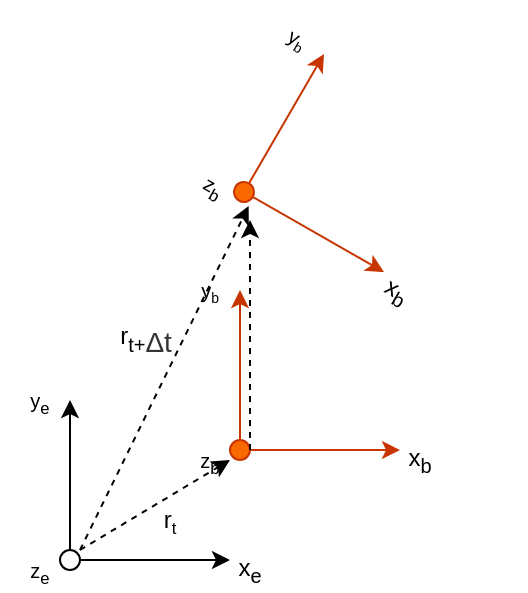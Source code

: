 <mxfile version="14.8.0" type="github">
  <diagram id="_THIt55gbfhRvhKFCHsm" name="Page-1">
    <mxGraphModel dx="609" dy="335" grid="1" gridSize="10" guides="1" tooltips="1" connect="1" arrows="1" fold="1" page="1" pageScale="1" pageWidth="1169" pageHeight="827" math="0" shadow="0">
      <root>
        <mxCell id="0" />
        <mxCell id="1" parent="0" />
        <mxCell id="g2rayN-1IjMOLiug4mqU-13" value="" style="group" vertex="1" connectable="0" parent="1">
          <mxGeometry x="205" y="190" width="145" height="105" as="geometry" />
        </mxCell>
        <mxCell id="g2rayN-1IjMOLiug4mqU-1" value="" style="endArrow=classic;html=1;" edge="1" parent="g2rayN-1IjMOLiug4mqU-13">
          <mxGeometry width="50" height="50" relative="1" as="geometry">
            <mxPoint x="35" y="90" as="sourcePoint" />
            <mxPoint x="35" y="10" as="targetPoint" />
          </mxGeometry>
        </mxCell>
        <mxCell id="g2rayN-1IjMOLiug4mqU-2" value="" style="endArrow=classic;html=1;" edge="1" parent="g2rayN-1IjMOLiug4mqU-13">
          <mxGeometry width="50" height="50" relative="1" as="geometry">
            <mxPoint x="35" y="90" as="sourcePoint" />
            <mxPoint x="115" y="90" as="targetPoint" />
          </mxGeometry>
        </mxCell>
        <mxCell id="g2rayN-1IjMOLiug4mqU-3" value="" style="ellipse;fillColor=#ffffff;strokeColor=#000000;" vertex="1" parent="g2rayN-1IjMOLiug4mqU-13">
          <mxGeometry x="30" y="85" width="10" height="10" as="geometry" />
        </mxCell>
        <mxCell id="g2rayN-1IjMOLiug4mqU-4" value="x&lt;sub&gt;e&lt;/sub&gt;" style="text;html=1;strokeColor=none;fillColor=none;align=center;verticalAlign=middle;whiteSpace=wrap;rounded=0;" vertex="1" parent="g2rayN-1IjMOLiug4mqU-13">
          <mxGeometry x="105" y="85" width="40" height="20" as="geometry" />
        </mxCell>
        <mxCell id="g2rayN-1IjMOLiug4mqU-5" value="&lt;span style=&quot;font-size: 10px&quot;&gt;y&lt;sub&gt;e&lt;/sub&gt;&lt;/span&gt;" style="text;html=1;strokeColor=none;fillColor=none;align=center;verticalAlign=middle;whiteSpace=wrap;rounded=0;" vertex="1" parent="g2rayN-1IjMOLiug4mqU-13">
          <mxGeometry width="40" height="20" as="geometry" />
        </mxCell>
        <mxCell id="g2rayN-1IjMOLiug4mqU-6" value="&lt;span style=&quot;font-size: 10px&quot;&gt;z&lt;sub&gt;e&lt;/sub&gt;&lt;/span&gt;" style="text;html=1;strokeColor=none;fillColor=none;align=center;verticalAlign=middle;whiteSpace=wrap;rounded=0;" vertex="1" parent="g2rayN-1IjMOLiug4mqU-13">
          <mxGeometry y="85" width="40" height="20" as="geometry" />
        </mxCell>
        <mxCell id="g2rayN-1IjMOLiug4mqU-25" value="r&lt;span style=&quot;font-size: 10px&quot;&gt;&lt;sub&gt;t&lt;/sub&gt;&lt;/span&gt;" style="text;html=1;strokeColor=none;fillColor=none;align=center;verticalAlign=middle;whiteSpace=wrap;rounded=0;" vertex="1" parent="g2rayN-1IjMOLiug4mqU-13">
          <mxGeometry x="65" y="60" width="40" height="20" as="geometry" />
        </mxCell>
        <mxCell id="g2rayN-1IjMOLiug4mqU-14" value="" style="group" vertex="1" connectable="0" parent="1">
          <mxGeometry x="290" y="135" width="145" height="105" as="geometry" />
        </mxCell>
        <mxCell id="g2rayN-1IjMOLiug4mqU-7" value="" style="endArrow=classic;html=1;fillColor=#fa6800;strokeColor=#C73500;" edge="1" parent="g2rayN-1IjMOLiug4mqU-14">
          <mxGeometry width="50" height="50" relative="1" as="geometry">
            <mxPoint x="35" y="90" as="sourcePoint" />
            <mxPoint x="35" y="10" as="targetPoint" />
          </mxGeometry>
        </mxCell>
        <mxCell id="g2rayN-1IjMOLiug4mqU-8" value="" style="endArrow=classic;html=1;fillColor=#fa6800;strokeColor=#C73500;" edge="1" parent="g2rayN-1IjMOLiug4mqU-14">
          <mxGeometry width="50" height="50" relative="1" as="geometry">
            <mxPoint x="35" y="90" as="sourcePoint" />
            <mxPoint x="115" y="90" as="targetPoint" />
          </mxGeometry>
        </mxCell>
        <mxCell id="g2rayN-1IjMOLiug4mqU-9" value="" style="ellipse;fillColor=#fa6800;strokeColor=#C73500;fontColor=#000000;" vertex="1" parent="g2rayN-1IjMOLiug4mqU-14">
          <mxGeometry x="30" y="85" width="10" height="10" as="geometry" />
        </mxCell>
        <mxCell id="g2rayN-1IjMOLiug4mqU-10" value="x&lt;sub&gt;b&lt;/sub&gt;" style="text;html=1;align=center;verticalAlign=middle;whiteSpace=wrap;rounded=0;fontColor=#000000;" vertex="1" parent="g2rayN-1IjMOLiug4mqU-14">
          <mxGeometry x="105" y="85" width="40" height="20" as="geometry" />
        </mxCell>
        <mxCell id="g2rayN-1IjMOLiug4mqU-11" value="&lt;span style=&quot;font-size: 10px&quot;&gt;y&lt;/span&gt;&lt;span style=&quot;font-size: 8.333px&quot;&gt;&lt;sub&gt;b&lt;/sub&gt;&lt;/span&gt;" style="text;html=1;align=center;verticalAlign=middle;whiteSpace=wrap;rounded=0;fontColor=#000000;" vertex="1" parent="g2rayN-1IjMOLiug4mqU-14">
          <mxGeometry width="40" height="20" as="geometry" />
        </mxCell>
        <mxCell id="g2rayN-1IjMOLiug4mqU-12" value="&lt;span style=&quot;font-size: 10px&quot;&gt;z&lt;sub&gt;b&lt;/sub&gt;&lt;/span&gt;" style="text;html=1;align=center;verticalAlign=middle;whiteSpace=wrap;rounded=0;fontColor=#000000;" vertex="1" parent="g2rayN-1IjMOLiug4mqU-14">
          <mxGeometry y="85" width="40" height="20" as="geometry" />
        </mxCell>
        <mxCell id="g2rayN-1IjMOLiug4mqU-15" value="" style="group;rotation=30;" vertex="1" connectable="0" parent="1">
          <mxGeometry x="306" y="30" width="145" height="105" as="geometry" />
        </mxCell>
        <mxCell id="g2rayN-1IjMOLiug4mqU-16" value="" style="endArrow=classic;html=1;fillColor=#fa6800;strokeColor=#C73500;" edge="1" parent="g2rayN-1IjMOLiug4mqU-15">
          <mxGeometry width="50" height="50" relative="1" as="geometry">
            <mxPoint x="21" y="66" as="sourcePoint" />
            <mxPoint x="61" y="-3" as="targetPoint" />
          </mxGeometry>
        </mxCell>
        <mxCell id="g2rayN-1IjMOLiug4mqU-17" value="" style="endArrow=classic;html=1;fillColor=#fa6800;strokeColor=#C73500;" edge="1" parent="g2rayN-1IjMOLiug4mqU-15">
          <mxGeometry width="50" height="50" relative="1" as="geometry">
            <mxPoint x="21" y="66" as="sourcePoint" />
            <mxPoint x="91" y="106" as="targetPoint" />
          </mxGeometry>
        </mxCell>
        <mxCell id="g2rayN-1IjMOLiug4mqU-18" value="" style="ellipse;fillColor=#fa6800;strokeColor=#C73500;fontColor=#000000;rotation=30;" vertex="1" parent="g2rayN-1IjMOLiug4mqU-15">
          <mxGeometry x="16" y="61" width="10" height="10" as="geometry" />
        </mxCell>
        <mxCell id="g2rayN-1IjMOLiug4mqU-19" value="x&lt;sub&gt;b&lt;/sub&gt;" style="text;html=1;align=center;verticalAlign=middle;whiteSpace=wrap;rounded=0;fontColor=#000000;rotation=30;" vertex="1" parent="g2rayN-1IjMOLiug4mqU-15">
          <mxGeometry x="77" y="106" width="40" height="20" as="geometry" />
        </mxCell>
        <mxCell id="g2rayN-1IjMOLiug4mqU-20" value="&lt;span style=&quot;font-size: 10px&quot;&gt;y&lt;/span&gt;&lt;span style=&quot;font-size: 8.333px&quot;&gt;&lt;sub&gt;b&lt;/sub&gt;&lt;/span&gt;" style="text;html=1;align=center;verticalAlign=middle;whiteSpace=wrap;rounded=0;fontColor=#000000;rotation=30;" vertex="1" parent="g2rayN-1IjMOLiug4mqU-15">
          <mxGeometry x="28" y="-21" width="40" height="20" as="geometry" />
        </mxCell>
        <mxCell id="g2rayN-1IjMOLiug4mqU-21" value="&lt;span style=&quot;font-size: 10px&quot;&gt;z&lt;sub&gt;b&lt;/sub&gt;&lt;/span&gt;" style="text;html=1;align=center;verticalAlign=middle;whiteSpace=wrap;rounded=0;fontColor=#000000;rotation=30;" vertex="1" parent="g2rayN-1IjMOLiug4mqU-15">
          <mxGeometry x="-14" y="53" width="40" height="20" as="geometry" />
        </mxCell>
        <mxCell id="g2rayN-1IjMOLiug4mqU-22" value="" style="endArrow=classic;html=1;strokeColor=#000000;exitX=1;exitY=0;exitDx=0;exitDy=0;dashed=1;" edge="1" parent="1" source="g2rayN-1IjMOLiug4mqU-6">
          <mxGeometry width="50" height="50" relative="1" as="geometry">
            <mxPoint x="460" y="210" as="sourcePoint" />
            <mxPoint x="320" y="230" as="targetPoint" />
          </mxGeometry>
        </mxCell>
        <mxCell id="g2rayN-1IjMOLiug4mqU-23" value="" style="endArrow=classic;html=1;strokeColor=#000000;exitX=1;exitY=0;exitDx=0;exitDy=0;dashed=1;entryX=1;entryY=0.5;entryDx=0;entryDy=0;" edge="1" parent="1" source="g2rayN-1IjMOLiug4mqU-6" target="g2rayN-1IjMOLiug4mqU-21">
          <mxGeometry width="50" height="50" relative="1" as="geometry">
            <mxPoint x="255" y="285" as="sourcePoint" />
            <mxPoint x="320" y="110" as="targetPoint" />
          </mxGeometry>
        </mxCell>
        <mxCell id="g2rayN-1IjMOLiug4mqU-24" value="" style="endArrow=classic;html=1;strokeColor=#000000;exitX=1;exitY=0.25;exitDx=0;exitDy=0;dashed=1;" edge="1" parent="1" source="g2rayN-1IjMOLiug4mqU-12">
          <mxGeometry width="50" height="50" relative="1" as="geometry">
            <mxPoint x="265" y="295" as="sourcePoint" />
            <mxPoint x="330" y="110" as="targetPoint" />
          </mxGeometry>
        </mxCell>
        <mxCell id="g2rayN-1IjMOLiug4mqU-26" value="r&lt;sub&gt;&lt;span style=&quot;font-size: 10px&quot;&gt;t+&lt;/span&gt;&lt;span style=&quot;color: rgb(51 , 51 , 51) ; font-family: &amp;#34;arial&amp;#34; , , sans-serif ; font-size: 14px ; text-indent: 28px ; background-color: rgb(255 , 255 , 255)&quot;&gt;Δt&lt;/span&gt;&lt;/sub&gt;" style="text;html=1;strokeColor=none;fillColor=none;align=center;verticalAlign=middle;whiteSpace=wrap;rounded=0;" vertex="1" parent="1">
          <mxGeometry x="257.5" y="160" width="40" height="20" as="geometry" />
        </mxCell>
      </root>
    </mxGraphModel>
  </diagram>
</mxfile>
